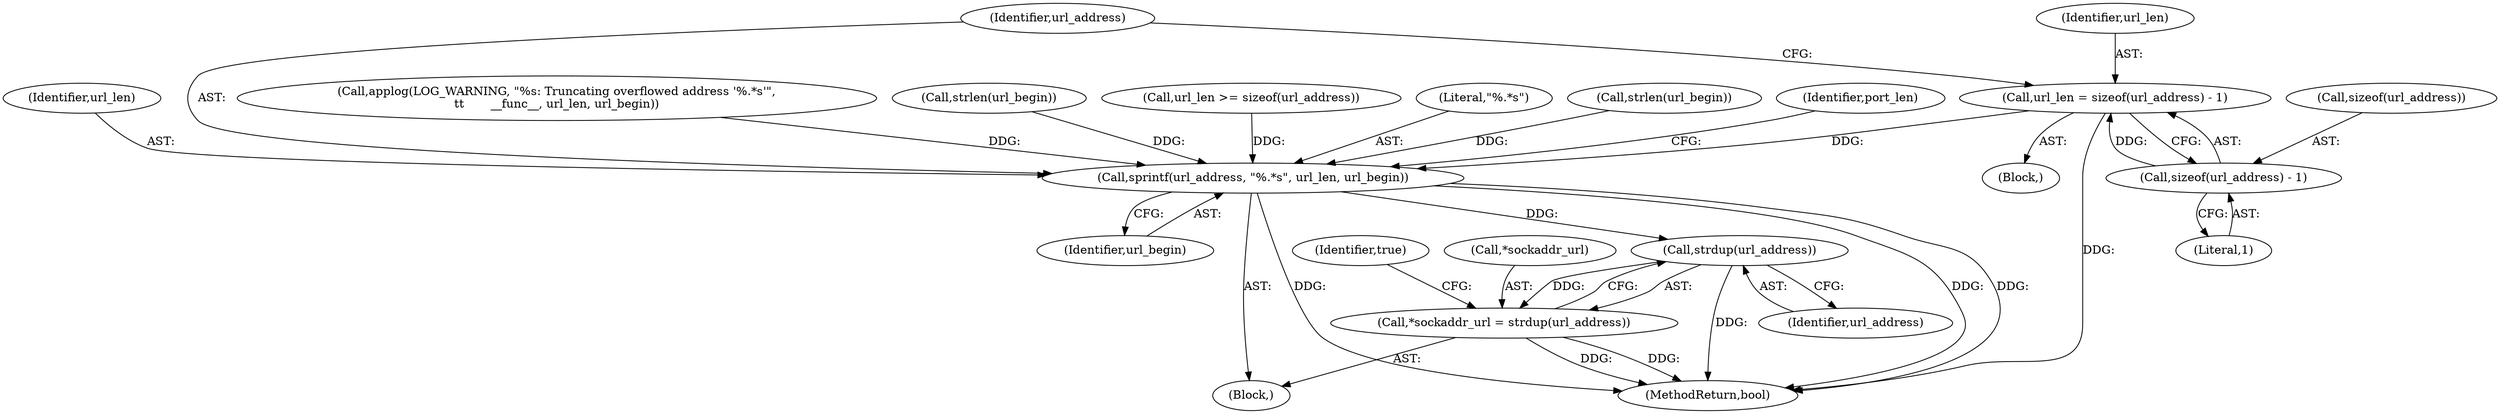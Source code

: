digraph "0_sgminer_b65574bef233474e915fdf18614aa211e31cc6c2@API" {
"1000219" [label="(Call,url_len = sizeof(url_address) - 1)"];
"1000221" [label="(Call,sizeof(url_address) - 1)"];
"1000225" [label="(Call,sprintf(url_address, \"%.*s\", url_len, url_begin))"];
"1000263" [label="(Call,strdup(url_address))"];
"1000260" [label="(Call,*sockaddr_url = strdup(url_address))"];
"1000224" [label="(Literal,1)"];
"1000219" [label="(Call,url_len = sizeof(url_address) - 1)"];
"1000263" [label="(Call,strdup(url_address))"];
"1000261" [label="(Call,*sockaddr_url)"];
"1000225" [label="(Call,sprintf(url_address, \"%.*s\", url_len, url_begin))"];
"1000213" [label="(Call,applog(LOG_WARNING, \"%s: Truncating overflowed address '%.*s'\",\n\t\t       __func__, url_len, url_begin))"];
"1000199" [label="(Call,strlen(url_begin))"];
"1000266" [label="(Identifier,true)"];
"1000229" [label="(Identifier,url_begin)"];
"1000264" [label="(Identifier,url_address)"];
"1000260" [label="(Call,*sockaddr_url = strdup(url_address))"];
"1000222" [label="(Call,sizeof(url_address))"];
"1000208" [label="(Call,url_len >= sizeof(url_address))"];
"1000220" [label="(Identifier,url_len)"];
"1000227" [label="(Literal,\"%.*s\")"];
"1000180" [label="(Call,strlen(url_begin))"];
"1000105" [label="(Block,)"];
"1000212" [label="(Block,)"];
"1000221" [label="(Call,sizeof(url_address) - 1)"];
"1000228" [label="(Identifier,url_len)"];
"1000267" [label="(MethodReturn,bool)"];
"1000226" [label="(Identifier,url_address)"];
"1000231" [label="(Identifier,port_len)"];
"1000219" -> "1000212"  [label="AST: "];
"1000219" -> "1000221"  [label="CFG: "];
"1000220" -> "1000219"  [label="AST: "];
"1000221" -> "1000219"  [label="AST: "];
"1000226" -> "1000219"  [label="CFG: "];
"1000219" -> "1000267"  [label="DDG: "];
"1000221" -> "1000219"  [label="DDG: "];
"1000219" -> "1000225"  [label="DDG: "];
"1000221" -> "1000224"  [label="CFG: "];
"1000222" -> "1000221"  [label="AST: "];
"1000224" -> "1000221"  [label="AST: "];
"1000225" -> "1000105"  [label="AST: "];
"1000225" -> "1000229"  [label="CFG: "];
"1000226" -> "1000225"  [label="AST: "];
"1000227" -> "1000225"  [label="AST: "];
"1000228" -> "1000225"  [label="AST: "];
"1000229" -> "1000225"  [label="AST: "];
"1000231" -> "1000225"  [label="CFG: "];
"1000225" -> "1000267"  [label="DDG: "];
"1000225" -> "1000267"  [label="DDG: "];
"1000225" -> "1000267"  [label="DDG: "];
"1000208" -> "1000225"  [label="DDG: "];
"1000199" -> "1000225"  [label="DDG: "];
"1000180" -> "1000225"  [label="DDG: "];
"1000213" -> "1000225"  [label="DDG: "];
"1000225" -> "1000263"  [label="DDG: "];
"1000263" -> "1000260"  [label="AST: "];
"1000263" -> "1000264"  [label="CFG: "];
"1000264" -> "1000263"  [label="AST: "];
"1000260" -> "1000263"  [label="CFG: "];
"1000263" -> "1000267"  [label="DDG: "];
"1000263" -> "1000260"  [label="DDG: "];
"1000260" -> "1000105"  [label="AST: "];
"1000261" -> "1000260"  [label="AST: "];
"1000266" -> "1000260"  [label="CFG: "];
"1000260" -> "1000267"  [label="DDG: "];
"1000260" -> "1000267"  [label="DDG: "];
}
